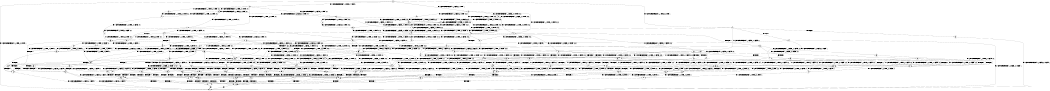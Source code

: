 digraph BCG {
size = "7, 10.5";
center = TRUE;
node [shape = circle];
0 [peripheries = 2];
0 -> 1 [label = "EX !0 !ATOMIC_EXCH_BRANCH (1, +1, TRUE, +0, 2, TRUE) !::"];
0 -> 2 [label = "EX !1 !ATOMIC_EXCH_BRANCH (1, +0, TRUE, +0, 1, TRUE) !::"];
0 -> 3 [label = "EX !2 !ATOMIC_EXCH_BRANCH (1, +0, FALSE, +0, 1, TRUE) !::"];
0 -> 4 [label = "EX !0 !ATOMIC_EXCH_BRANCH (1, +1, TRUE, +0, 2, TRUE) !::"];
2 -> 5 [label = "EX !1 !ATOMIC_EXCH_BRANCH (1, +0, TRUE, +0, 1, TRUE) !:0:1:"];
2 -> 6 [label = "EX !2 !ATOMIC_EXCH_BRANCH (1, +0, FALSE, +0, 1, TRUE) !:0:1:"];
2 -> 7 [label = "EX !0 !ATOMIC_EXCH_BRANCH (1, +1, TRUE, +0, 2, TRUE) !:0:1:"];
2 -> 8 [label = "EX !1 !ATOMIC_EXCH_BRANCH (1, +0, TRUE, +0, 1, TRUE) !:0:1:"];
3 -> 9 [label = "EX !2 !ATOMIC_EXCH_BRANCH (1, +0, FALSE, +0, 1, TRUE) !:0:1:2:"];
3 -> 10 [label = "EX !1 !ATOMIC_EXCH_BRANCH (1, +0, TRUE, +0, 1, TRUE) !:0:1:2:"];
3 -> 11 [label = "EX !0 !ATOMIC_EXCH_BRANCH (1, +1, TRUE, +0, 2, TRUE) !:0:1:2:"];
3 -> 12 [label = "EX !2 !ATOMIC_EXCH_BRANCH (1, +0, FALSE, +0, 1, TRUE) !:0:1:2:"];
4 -> 13 [label = "TERMINATE !0"];
4 -> 14 [label = "TERMINATE !0"];
4 -> 15 [label = "EX !1 !ATOMIC_EXCH_BRANCH (1, +0, TRUE, +0, 1, FALSE) !:0:"];
4 -> 16 [label = "EX !2 !ATOMIC_EXCH_BRANCH (1, +0, FALSE, +0, 1, FALSE) !:0:"];
5 -> 17 [label = "EX !0 !ATOMIC_EXCH_BRANCH (1, +1, TRUE, +0, 2, TRUE) !:0:1:"];
6 -> 18 [label = "EX !1 !ATOMIC_EXCH_BRANCH (1, +0, TRUE, +0, 1, TRUE) !:0:1:2:"];
6 -> 19 [label = "EX !0 !ATOMIC_EXCH_BRANCH (1, +1, TRUE, +0, 2, TRUE) !:0:1:2:"];
6 -> 20 [label = "EX !2 !ATOMIC_EXCH_BRANCH (1, +0, FALSE, +0, 1, TRUE) !:0:1:2:"];
6 -> 10 [label = "EX !1 !ATOMIC_EXCH_BRANCH (1, +0, TRUE, +0, 1, TRUE) !:0:1:2:"];
7 -> 21 [label = "EX !1 !ATOMIC_EXCH_BRANCH (1, +0, TRUE, +0, 1, FALSE) !:0:1:"];
7 -> 22 [label = "TERMINATE !0"];
7 -> 23 [label = "EX !2 !ATOMIC_EXCH_BRANCH (1, +0, FALSE, +0, 1, FALSE) !:0:1:"];
7 -> 24 [label = "EX !1 !ATOMIC_EXCH_BRANCH (1, +0, TRUE, +0, 1, FALSE) !:0:1:"];
8 -> 17 [label = "EX !0 !ATOMIC_EXCH_BRANCH (1, +1, TRUE, +0, 2, TRUE) !:0:1:"];
8 -> 6 [label = "EX !2 !ATOMIC_EXCH_BRANCH (1, +0, FALSE, +0, 1, TRUE) !:0:1:"];
8 -> 7 [label = "EX !0 !ATOMIC_EXCH_BRANCH (1, +1, TRUE, +0, 2, TRUE) !:0:1:"];
8 -> 8 [label = "EX !1 !ATOMIC_EXCH_BRANCH (1, +0, TRUE, +0, 1, TRUE) !:0:1:"];
9 -> 25 [label = "EX !0 !ATOMIC_EXCH_BRANCH (1, +1, TRUE, +0, 2, TRUE) !:0:1:2:"];
10 -> 26 [label = "EX !2 !ATOMIC_EXCH_BRANCH (1, +0, FALSE, +0, 1, TRUE) !:0:1:2:"];
10 -> 19 [label = "EX !0 !ATOMIC_EXCH_BRANCH (1, +1, TRUE, +0, 2, TRUE) !:0:1:2:"];
10 -> 20 [label = "EX !2 !ATOMIC_EXCH_BRANCH (1, +0, FALSE, +0, 1, TRUE) !:0:1:2:"];
10 -> 10 [label = "EX !1 !ATOMIC_EXCH_BRANCH (1, +0, TRUE, +0, 1, TRUE) !:0:1:2:"];
11 -> 27 [label = "EX !2 !ATOMIC_EXCH_BRANCH (1, +0, FALSE, +0, 1, FALSE) !:0:1:2:"];
11 -> 28 [label = "TERMINATE !0"];
11 -> 29 [label = "EX !1 !ATOMIC_EXCH_BRANCH (1, +0, TRUE, +0, 1, FALSE) !:0:1:2:"];
11 -> 30 [label = "EX !2 !ATOMIC_EXCH_BRANCH (1, +0, FALSE, +0, 1, FALSE) !:0:1:2:"];
12 -> 25 [label = "EX !0 !ATOMIC_EXCH_BRANCH (1, +1, TRUE, +0, 2, TRUE) !:0:1:2:"];
12 -> 10 [label = "EX !1 !ATOMIC_EXCH_BRANCH (1, +0, TRUE, +0, 1, TRUE) !:0:1:2:"];
12 -> 11 [label = "EX !0 !ATOMIC_EXCH_BRANCH (1, +1, TRUE, +0, 2, TRUE) !:0:1:2:"];
12 -> 12 [label = "EX !2 !ATOMIC_EXCH_BRANCH (1, +0, FALSE, +0, 1, TRUE) !:0:1:2:"];
13 -> 1 [label = "EX !2 !ATOMIC_EXCH_BRANCH (1, +0, FALSE, +0, 1, FALSE) !::"];
14 -> 1 [label = "EX !2 !ATOMIC_EXCH_BRANCH (1, +0, FALSE, +0, 1, FALSE) !::"];
14 -> 31 [label = "EX !1 !ATOMIC_EXCH_BRANCH (1, +0, TRUE, +0, 1, FALSE) !::"];
14 -> 32 [label = "EX !2 !ATOMIC_EXCH_BRANCH (1, +0, FALSE, +0, 1, FALSE) !::"];
15 -> 33 [label = "EX !1 !ATOMIC_EXCH_BRANCH (1, +1, TRUE, +0, 3, TRUE) !:0:1:"];
15 -> 34 [label = "TERMINATE !0"];
15 -> 35 [label = "EX !2 !ATOMIC_EXCH_BRANCH (1, +0, FALSE, +0, 1, TRUE) !:0:1:"];
15 -> 36 [label = "EX !1 !ATOMIC_EXCH_BRANCH (1, +1, TRUE, +0, 3, TRUE) !:0:1:"];
16 -> 37 [label = "EX !1 !ATOMIC_EXCH_BRANCH (1, +0, TRUE, +0, 1, FALSE) !:0:1:2:"];
16 -> 38 [label = "TERMINATE !2"];
16 -> 39 [label = "TERMINATE !0"];
16 -> 40 [label = "EX !1 !ATOMIC_EXCH_BRANCH (1, +0, TRUE, +0, 1, FALSE) !:0:1:2:"];
17 -> 21 [label = "EX !1 !ATOMIC_EXCH_BRANCH (1, +0, TRUE, +0, 1, FALSE) !:0:1:"];
18 -> 26 [label = "EX !2 !ATOMIC_EXCH_BRANCH (1, +0, FALSE, +0, 1, TRUE) !:0:1:2:"];
19 -> 41 [label = "EX !1 !ATOMIC_EXCH_BRANCH (1, +0, TRUE, +0, 1, FALSE) !:0:1:2:"];
19 -> 42 [label = "TERMINATE !0"];
19 -> 43 [label = "EX !2 !ATOMIC_EXCH_BRANCH (1, +0, FALSE, +0, 1, FALSE) !:0:1:2:"];
19 -> 29 [label = "EX !1 !ATOMIC_EXCH_BRANCH (1, +0, TRUE, +0, 1, FALSE) !:0:1:2:"];
20 -> 44 [label = "EX !0 !ATOMIC_EXCH_BRANCH (1, +1, TRUE, +0, 2, TRUE) !:0:1:2:"];
20 -> 19 [label = "EX !0 !ATOMIC_EXCH_BRANCH (1, +1, TRUE, +0, 2, TRUE) !:0:1:2:"];
20 -> 20 [label = "EX !2 !ATOMIC_EXCH_BRANCH (1, +0, FALSE, +0, 1, TRUE) !:0:1:2:"];
20 -> 10 [label = "EX !1 !ATOMIC_EXCH_BRANCH (1, +0, TRUE, +0, 1, TRUE) !:0:1:2:"];
21 -> 33 [label = "EX !1 !ATOMIC_EXCH_BRANCH (1, +1, TRUE, +0, 3, TRUE) !:0:1:"];
22 -> 45 [label = "EX !1 !ATOMIC_EXCH_BRANCH (1, +0, TRUE, +0, 1, FALSE) !:1:"];
22 -> 46 [label = "EX !2 !ATOMIC_EXCH_BRANCH (1, +0, FALSE, +0, 1, FALSE) !:1:"];
22 -> 47 [label = "EX !1 !ATOMIC_EXCH_BRANCH (1, +0, TRUE, +0, 1, FALSE) !:1:"];
23 -> 37 [label = "EX !1 !ATOMIC_EXCH_BRANCH (1, +0, TRUE, +0, 1, FALSE) !:0:1:2:"];
23 -> 48 [label = "TERMINATE !2"];
23 -> 49 [label = "TERMINATE !0"];
23 -> 40 [label = "EX !1 !ATOMIC_EXCH_BRANCH (1, +0, TRUE, +0, 1, FALSE) !:0:1:2:"];
24 -> 33 [label = "EX !1 !ATOMIC_EXCH_BRANCH (1, +1, TRUE, +0, 3, TRUE) !:0:1:"];
24 -> 34 [label = "TERMINATE !0"];
24 -> 35 [label = "EX !2 !ATOMIC_EXCH_BRANCH (1, +0, FALSE, +0, 1, TRUE) !:0:1:"];
24 -> 36 [label = "EX !1 !ATOMIC_EXCH_BRANCH (1, +1, TRUE, +0, 3, TRUE) !:0:1:"];
25 -> 27 [label = "EX !2 !ATOMIC_EXCH_BRANCH (1, +0, FALSE, +0, 1, FALSE) !:0:1:2:"];
26 -> 44 [label = "EX !0 !ATOMIC_EXCH_BRANCH (1, +1, TRUE, +0, 2, TRUE) !:0:1:2:"];
27 -> 37 [label = "EX !1 !ATOMIC_EXCH_BRANCH (1, +0, TRUE, +0, 1, FALSE) !:0:1:2:"];
28 -> 50 [label = "EX !2 !ATOMIC_EXCH_BRANCH (1, +0, FALSE, +0, 1, FALSE) !:1:2:"];
28 -> 51 [label = "EX !1 !ATOMIC_EXCH_BRANCH (1, +0, TRUE, +0, 1, FALSE) !:1:2:"];
28 -> 52 [label = "EX !2 !ATOMIC_EXCH_BRANCH (1, +0, FALSE, +0, 1, FALSE) !:1:2:"];
29 -> 53 [label = "EX !1 !ATOMIC_EXCH_BRANCH (1, +1, TRUE, +0, 3, TRUE) !:0:1:2:"];
29 -> 54 [label = "TERMINATE !0"];
29 -> 55 [label = "EX !2 !ATOMIC_EXCH_BRANCH (1, +0, FALSE, +0, 1, TRUE) !:0:1:2:"];
29 -> 56 [label = "EX !1 !ATOMIC_EXCH_BRANCH (1, +1, TRUE, +0, 3, TRUE) !:0:1:2:"];
30 -> 37 [label = "EX !1 !ATOMIC_EXCH_BRANCH (1, +0, TRUE, +0, 1, FALSE) !:0:1:2:"];
30 -> 38 [label = "TERMINATE !2"];
30 -> 39 [label = "TERMINATE !0"];
30 -> 40 [label = "EX !1 !ATOMIC_EXCH_BRANCH (1, +0, TRUE, +0, 1, FALSE) !:0:1:2:"];
31 -> 57 [label = "EX !1 !ATOMIC_EXCH_BRANCH (1, +1, TRUE, +0, 3, TRUE) !:1:"];
31 -> 58 [label = "EX !2 !ATOMIC_EXCH_BRANCH (1, +0, FALSE, +0, 1, TRUE) !:1:"];
31 -> 59 [label = "EX !1 !ATOMIC_EXCH_BRANCH (1, +1, TRUE, +0, 3, TRUE) !:1:"];
32 -> 60 [label = "EX !1 !ATOMIC_EXCH_BRANCH (1, +0, TRUE, +0, 1, FALSE) !:1:2:"];
32 -> 61 [label = "TERMINATE !2"];
32 -> 62 [label = "EX !1 !ATOMIC_EXCH_BRANCH (1, +0, TRUE, +0, 1, FALSE) !:1:2:"];
33 -> 63 [label = "TERMINATE !0"];
34 -> 57 [label = "EX !1 !ATOMIC_EXCH_BRANCH (1, +1, TRUE, +0, 3, TRUE) !:1:"];
34 -> 58 [label = "EX !2 !ATOMIC_EXCH_BRANCH (1, +0, FALSE, +0, 1, TRUE) !:1:"];
34 -> 59 [label = "EX !1 !ATOMIC_EXCH_BRANCH (1, +1, TRUE, +0, 3, TRUE) !:1:"];
35 -> 53 [label = "EX !1 !ATOMIC_EXCH_BRANCH (1, +1, TRUE, +0, 3, TRUE) !:0:1:2:"];
35 -> 54 [label = "TERMINATE !0"];
35 -> 55 [label = "EX !2 !ATOMIC_EXCH_BRANCH (1, +0, FALSE, +0, 1, TRUE) !:0:1:2:"];
35 -> 56 [label = "EX !1 !ATOMIC_EXCH_BRANCH (1, +1, TRUE, +0, 3, TRUE) !:0:1:2:"];
36 -> 63 [label = "TERMINATE !0"];
36 -> 64 [label = "TERMINATE !1"];
36 -> 65 [label = "TERMINATE !0"];
36 -> 66 [label = "EX !2 !ATOMIC_EXCH_BRANCH (1, +0, FALSE, +0, 1, FALSE) !:0:1:"];
37 -> 67 [label = "EX !1 !ATOMIC_EXCH_BRANCH (1, +1, TRUE, +0, 3, TRUE) !:0:1:2:"];
38 -> 68 [label = "EX !1 !ATOMIC_EXCH_BRANCH (1, +0, TRUE, +0, 1, FALSE) !:0:1:"];
38 -> 61 [label = "TERMINATE !0"];
38 -> 69 [label = "EX !1 !ATOMIC_EXCH_BRANCH (1, +0, TRUE, +0, 1, FALSE) !:0:1:"];
39 -> 60 [label = "EX !1 !ATOMIC_EXCH_BRANCH (1, +0, TRUE, +0, 1, FALSE) !:1:2:"];
39 -> 61 [label = "TERMINATE !2"];
39 -> 62 [label = "EX !1 !ATOMIC_EXCH_BRANCH (1, +0, TRUE, +0, 1, FALSE) !:1:2:"];
40 -> 67 [label = "EX !1 !ATOMIC_EXCH_BRANCH (1, +1, TRUE, +0, 3, TRUE) !:0:1:2:"];
40 -> 70 [label = "TERMINATE !2"];
40 -> 71 [label = "TERMINATE !0"];
40 -> 72 [label = "EX !1 !ATOMIC_EXCH_BRANCH (1, +1, TRUE, +0, 3, TRUE) !:0:1:2:"];
41 -> 53 [label = "EX !1 !ATOMIC_EXCH_BRANCH (1, +1, TRUE, +0, 3, TRUE) !:0:1:2:"];
42 -> 73 [label = "EX !1 !ATOMIC_EXCH_BRANCH (1, +0, TRUE, +0, 1, FALSE) !:1:2:"];
42 -> 74 [label = "EX !2 !ATOMIC_EXCH_BRANCH (1, +0, FALSE, +0, 1, FALSE) !:1:2:"];
42 -> 51 [label = "EX !1 !ATOMIC_EXCH_BRANCH (1, +0, TRUE, +0, 1, FALSE) !:1:2:"];
43 -> 37 [label = "EX !1 !ATOMIC_EXCH_BRANCH (1, +0, TRUE, +0, 1, FALSE) !:0:1:2:"];
43 -> 48 [label = "TERMINATE !2"];
43 -> 49 [label = "TERMINATE !0"];
43 -> 40 [label = "EX !1 !ATOMIC_EXCH_BRANCH (1, +0, TRUE, +0, 1, FALSE) !:0:1:2:"];
44 -> 41 [label = "EX !1 !ATOMIC_EXCH_BRANCH (1, +0, TRUE, +0, 1, FALSE) !:0:1:2:"];
45 -> 57 [label = "EX !1 !ATOMIC_EXCH_BRANCH (1, +1, TRUE, +0, 3, TRUE) !:1:"];
46 -> 60 [label = "EX !1 !ATOMIC_EXCH_BRANCH (1, +0, TRUE, +0, 1, FALSE) !:1:2:"];
46 -> 75 [label = "TERMINATE !2"];
46 -> 62 [label = "EX !1 !ATOMIC_EXCH_BRANCH (1, +0, TRUE, +0, 1, FALSE) !:1:2:"];
47 -> 57 [label = "EX !1 !ATOMIC_EXCH_BRANCH (1, +1, TRUE, +0, 3, TRUE) !:1:"];
47 -> 58 [label = "EX !2 !ATOMIC_EXCH_BRANCH (1, +0, FALSE, +0, 1, TRUE) !:1:"];
47 -> 59 [label = "EX !1 !ATOMIC_EXCH_BRANCH (1, +1, TRUE, +0, 3, TRUE) !:1:"];
48 -> 68 [label = "EX !1 !ATOMIC_EXCH_BRANCH (1, +0, TRUE, +0, 1, FALSE) !:0:1:"];
48 -> 75 [label = "TERMINATE !0"];
48 -> 69 [label = "EX !1 !ATOMIC_EXCH_BRANCH (1, +0, TRUE, +0, 1, FALSE) !:0:1:"];
49 -> 60 [label = "EX !1 !ATOMIC_EXCH_BRANCH (1, +0, TRUE, +0, 1, FALSE) !:1:2:"];
49 -> 75 [label = "TERMINATE !2"];
49 -> 62 [label = "EX !1 !ATOMIC_EXCH_BRANCH (1, +0, TRUE, +0, 1, FALSE) !:1:2:"];
50 -> 60 [label = "EX !1 !ATOMIC_EXCH_BRANCH (1, +0, TRUE, +0, 1, FALSE) !:1:2:"];
51 -> 76 [label = "EX !1 !ATOMIC_EXCH_BRANCH (1, +1, TRUE, +0, 3, TRUE) !:1:2:"];
51 -> 77 [label = "EX !2 !ATOMIC_EXCH_BRANCH (1, +0, FALSE, +0, 1, TRUE) !:1:2:"];
51 -> 78 [label = "EX !1 !ATOMIC_EXCH_BRANCH (1, +1, TRUE, +0, 3, TRUE) !:1:2:"];
52 -> 60 [label = "EX !1 !ATOMIC_EXCH_BRANCH (1, +0, TRUE, +0, 1, FALSE) !:1:2:"];
52 -> 61 [label = "TERMINATE !2"];
52 -> 62 [label = "EX !1 !ATOMIC_EXCH_BRANCH (1, +0, TRUE, +0, 1, FALSE) !:1:2:"];
53 -> 79 [label = "EX !2 !ATOMIC_EXCH_BRANCH (1, +0, FALSE, +0, 1, FALSE) !:0:1:2:"];
54 -> 76 [label = "EX !1 !ATOMIC_EXCH_BRANCH (1, +1, TRUE, +0, 3, TRUE) !:1:2:"];
54 -> 77 [label = "EX !2 !ATOMIC_EXCH_BRANCH (1, +0, FALSE, +0, 1, TRUE) !:1:2:"];
54 -> 78 [label = "EX !1 !ATOMIC_EXCH_BRANCH (1, +1, TRUE, +0, 3, TRUE) !:1:2:"];
55 -> 53 [label = "EX !1 !ATOMIC_EXCH_BRANCH (1, +1, TRUE, +0, 3, TRUE) !:0:1:2:"];
55 -> 54 [label = "TERMINATE !0"];
55 -> 55 [label = "EX !2 !ATOMIC_EXCH_BRANCH (1, +0, FALSE, +0, 1, TRUE) !:0:1:2:"];
55 -> 56 [label = "EX !1 !ATOMIC_EXCH_BRANCH (1, +1, TRUE, +0, 3, TRUE) !:0:1:2:"];
56 -> 79 [label = "EX !2 !ATOMIC_EXCH_BRANCH (1, +0, FALSE, +0, 1, FALSE) !:0:1:2:"];
56 -> 80 [label = "TERMINATE !1"];
56 -> 81 [label = "TERMINATE !0"];
56 -> 82 [label = "EX !2 !ATOMIC_EXCH_BRANCH (1, +0, FALSE, +0, 1, FALSE) !:0:1:2:"];
57 -> 83 [label = "TERMINATE !1"];
58 -> 76 [label = "EX !1 !ATOMIC_EXCH_BRANCH (1, +1, TRUE, +0, 3, TRUE) !:1:2:"];
58 -> 77 [label = "EX !2 !ATOMIC_EXCH_BRANCH (1, +0, FALSE, +0, 1, TRUE) !:1:2:"];
58 -> 78 [label = "EX !1 !ATOMIC_EXCH_BRANCH (1, +1, TRUE, +0, 3, TRUE) !:1:2:"];
59 -> 83 [label = "TERMINATE !1"];
59 -> 84 [label = "TERMINATE !1"];
59 -> 85 [label = "EX !2 !ATOMIC_EXCH_BRANCH (1, +0, FALSE, +0, 1, FALSE) !:1:"];
60 -> 86 [label = "EX !1 !ATOMIC_EXCH_BRANCH (1, +1, TRUE, +0, 3, TRUE) !:1:2:"];
61 -> 87 [label = "EX !1 !ATOMIC_EXCH_BRANCH (1, +0, TRUE, +0, 1, FALSE) !:1:"];
61 -> 88 [label = "EX !1 !ATOMIC_EXCH_BRANCH (1, +0, TRUE, +0, 1, FALSE) !:1:"];
62 -> 86 [label = "EX !1 !ATOMIC_EXCH_BRANCH (1, +1, TRUE, +0, 3, TRUE) !:1:2:"];
62 -> 89 [label = "TERMINATE !2"];
62 -> 90 [label = "EX !1 !ATOMIC_EXCH_BRANCH (1, +1, TRUE, +0, 3, TRUE) !:1:2:"];
63 -> 83 [label = "TERMINATE !1"];
64 -> 83 [label = "TERMINATE !0"];
64 -> 84 [label = "TERMINATE !0"];
64 -> 91 [label = "EX !2 !ATOMIC_EXCH_BRANCH (1, +0, FALSE, +0, 1, FALSE) !:0:"];
65 -> 83 [label = "TERMINATE !1"];
65 -> 84 [label = "TERMINATE !1"];
65 -> 85 [label = "EX !2 !ATOMIC_EXCH_BRANCH (1, +0, FALSE, +0, 1, FALSE) !:1:"];
66 -> 92 [label = "TERMINATE !0"];
66 -> 93 [label = "TERMINATE !1"];
66 -> 94 [label = "TERMINATE !2"];
66 -> 95 [label = "TERMINATE !0"];
67 -> 92 [label = "TERMINATE !0"];
68 -> 96 [label = "EX !1 !ATOMIC_EXCH_BRANCH (1, +1, TRUE, +0, 3, TRUE) !:0:1:"];
69 -> 96 [label = "EX !1 !ATOMIC_EXCH_BRANCH (1, +1, TRUE, +0, 3, TRUE) !:0:1:"];
69 -> 89 [label = "TERMINATE !0"];
69 -> 97 [label = "EX !1 !ATOMIC_EXCH_BRANCH (1, +1, TRUE, +0, 3, TRUE) !:0:1:"];
70 -> 96 [label = "EX !1 !ATOMIC_EXCH_BRANCH (1, +1, TRUE, +0, 3, TRUE) !:0:1:"];
70 -> 89 [label = "TERMINATE !0"];
70 -> 97 [label = "EX !1 !ATOMIC_EXCH_BRANCH (1, +1, TRUE, +0, 3, TRUE) !:0:1:"];
71 -> 86 [label = "EX !1 !ATOMIC_EXCH_BRANCH (1, +1, TRUE, +0, 3, TRUE) !:1:2:"];
71 -> 89 [label = "TERMINATE !2"];
71 -> 90 [label = "EX !1 !ATOMIC_EXCH_BRANCH (1, +1, TRUE, +0, 3, TRUE) !:1:2:"];
72 -> 92 [label = "TERMINATE !0"];
72 -> 93 [label = "TERMINATE !1"];
72 -> 94 [label = "TERMINATE !2"];
72 -> 95 [label = "TERMINATE !0"];
73 -> 76 [label = "EX !1 !ATOMIC_EXCH_BRANCH (1, +1, TRUE, +0, 3, TRUE) !:1:2:"];
74 -> 60 [label = "EX !1 !ATOMIC_EXCH_BRANCH (1, +0, TRUE, +0, 1, FALSE) !:1:2:"];
74 -> 75 [label = "TERMINATE !2"];
74 -> 62 [label = "EX !1 !ATOMIC_EXCH_BRANCH (1, +0, TRUE, +0, 1, FALSE) !:1:2:"];
75 -> 87 [label = "EX !1 !ATOMIC_EXCH_BRANCH (1, +0, TRUE, +0, 1, FALSE) !:1:"];
75 -> 88 [label = "EX !1 !ATOMIC_EXCH_BRANCH (1, +0, TRUE, +0, 1, FALSE) !:1:"];
76 -> 98 [label = "EX !2 !ATOMIC_EXCH_BRANCH (1, +0, FALSE, +0, 1, FALSE) !:1:2:"];
77 -> 76 [label = "EX !1 !ATOMIC_EXCH_BRANCH (1, +1, TRUE, +0, 3, TRUE) !:1:2:"];
77 -> 77 [label = "EX !2 !ATOMIC_EXCH_BRANCH (1, +0, FALSE, +0, 1, TRUE) !:1:2:"];
77 -> 78 [label = "EX !1 !ATOMIC_EXCH_BRANCH (1, +1, TRUE, +0, 3, TRUE) !:1:2:"];
78 -> 98 [label = "EX !2 !ATOMIC_EXCH_BRANCH (1, +0, FALSE, +0, 1, FALSE) !:1:2:"];
78 -> 99 [label = "TERMINATE !1"];
78 -> 100 [label = "EX !2 !ATOMIC_EXCH_BRANCH (1, +0, FALSE, +0, 1, FALSE) !:1:2:"];
79 -> 92 [label = "TERMINATE !0"];
80 -> 101 [label = "EX !2 !ATOMIC_EXCH_BRANCH (1, +0, FALSE, +0, 1, FALSE) !:0:2:"];
80 -> 99 [label = "TERMINATE !0"];
80 -> 102 [label = "EX !2 !ATOMIC_EXCH_BRANCH (1, +0, FALSE, +0, 1, FALSE) !:0:2:"];
81 -> 98 [label = "EX !2 !ATOMIC_EXCH_BRANCH (1, +0, FALSE, +0, 1, FALSE) !:1:2:"];
81 -> 99 [label = "TERMINATE !1"];
81 -> 100 [label = "EX !2 !ATOMIC_EXCH_BRANCH (1, +0, FALSE, +0, 1, FALSE) !:1:2:"];
82 -> 92 [label = "TERMINATE !0"];
82 -> 93 [label = "TERMINATE !1"];
82 -> 94 [label = "TERMINATE !2"];
82 -> 95 [label = "TERMINATE !0"];
83 -> 1 [label = "EX !2 !ATOMIC_EXCH_BRANCH (1, +0, FALSE, +0, 1, FALSE) !::"];
84 -> 1 [label = "EX !2 !ATOMIC_EXCH_BRANCH (1, +0, FALSE, +0, 1, FALSE) !::"];
84 -> 103 [label = "EX !2 !ATOMIC_EXCH_BRANCH (1, +0, FALSE, +0, 1, FALSE) !::"];
85 -> 104 [label = "TERMINATE !2"];
85 -> 105 [label = "TERMINATE !1"];
85 -> 106 [label = "TERMINATE !2"];
86 -> 104 [label = "TERMINATE !2"];
87 -> 107 [label = "EX !1 !ATOMIC_EXCH_BRANCH (1, +1, TRUE, +0, 3, TRUE) !:1:"];
88 -> 107 [label = "EX !1 !ATOMIC_EXCH_BRANCH (1, +1, TRUE, +0, 3, TRUE) !:1:"];
88 -> 108 [label = "EX !1 !ATOMIC_EXCH_BRANCH (1, +1, TRUE, +0, 3, TRUE) !:1:"];
89 -> 107 [label = "EX !1 !ATOMIC_EXCH_BRANCH (1, +1, TRUE, +0, 3, TRUE) !:1:"];
89 -> 108 [label = "EX !1 !ATOMIC_EXCH_BRANCH (1, +1, TRUE, +0, 3, TRUE) !:1:"];
90 -> 104 [label = "TERMINATE !2"];
90 -> 105 [label = "TERMINATE !1"];
90 -> 106 [label = "TERMINATE !2"];
91 -> 109 [label = "TERMINATE !0"];
91 -> 110 [label = "TERMINATE !2"];
91 -> 105 [label = "TERMINATE !0"];
92 -> 104 [label = "TERMINATE !2"];
93 -> 109 [label = "TERMINATE !0"];
93 -> 110 [label = "TERMINATE !2"];
93 -> 105 [label = "TERMINATE !0"];
94 -> 104 [label = "TERMINATE !0"];
94 -> 110 [label = "TERMINATE !1"];
94 -> 106 [label = "TERMINATE !0"];
95 -> 104 [label = "TERMINATE !2"];
95 -> 105 [label = "TERMINATE !1"];
95 -> 106 [label = "TERMINATE !2"];
96 -> 104 [label = "TERMINATE !0"];
97 -> 104 [label = "TERMINATE !0"];
97 -> 110 [label = "TERMINATE !1"];
97 -> 106 [label = "TERMINATE !0"];
98 -> 104 [label = "TERMINATE !2"];
99 -> 111 [label = "EX !2 !ATOMIC_EXCH_BRANCH (1, +0, FALSE, +0, 1, FALSE) !:2:"];
99 -> 112 [label = "EX !2 !ATOMIC_EXCH_BRANCH (1, +0, FALSE, +0, 1, FALSE) !:2:"];
100 -> 104 [label = "TERMINATE !2"];
100 -> 105 [label = "TERMINATE !1"];
100 -> 106 [label = "TERMINATE !2"];
101 -> 109 [label = "TERMINATE !0"];
102 -> 109 [label = "TERMINATE !0"];
102 -> 110 [label = "TERMINATE !2"];
102 -> 105 [label = "TERMINATE !0"];
103 -> 113 [label = "TERMINATE !2"];
103 -> 114 [label = "TERMINATE !2"];
104 -> 113 [label = "TERMINATE !1"];
105 -> 113 [label = "TERMINATE !2"];
105 -> 114 [label = "TERMINATE !2"];
106 -> 113 [label = "TERMINATE !1"];
106 -> 114 [label = "TERMINATE !1"];
107 -> 113 [label = "TERMINATE !1"];
108 -> 113 [label = "TERMINATE !1"];
108 -> 114 [label = "TERMINATE !1"];
109 -> 113 [label = "TERMINATE !2"];
110 -> 113 [label = "TERMINATE !0"];
110 -> 114 [label = "TERMINATE !0"];
111 -> 113 [label = "TERMINATE !2"];
112 -> 113 [label = "TERMINATE !2"];
112 -> 114 [label = "TERMINATE !2"];
113 -> 1 [label = "exit"];
114 -> 1 [label = "exit"];
}
